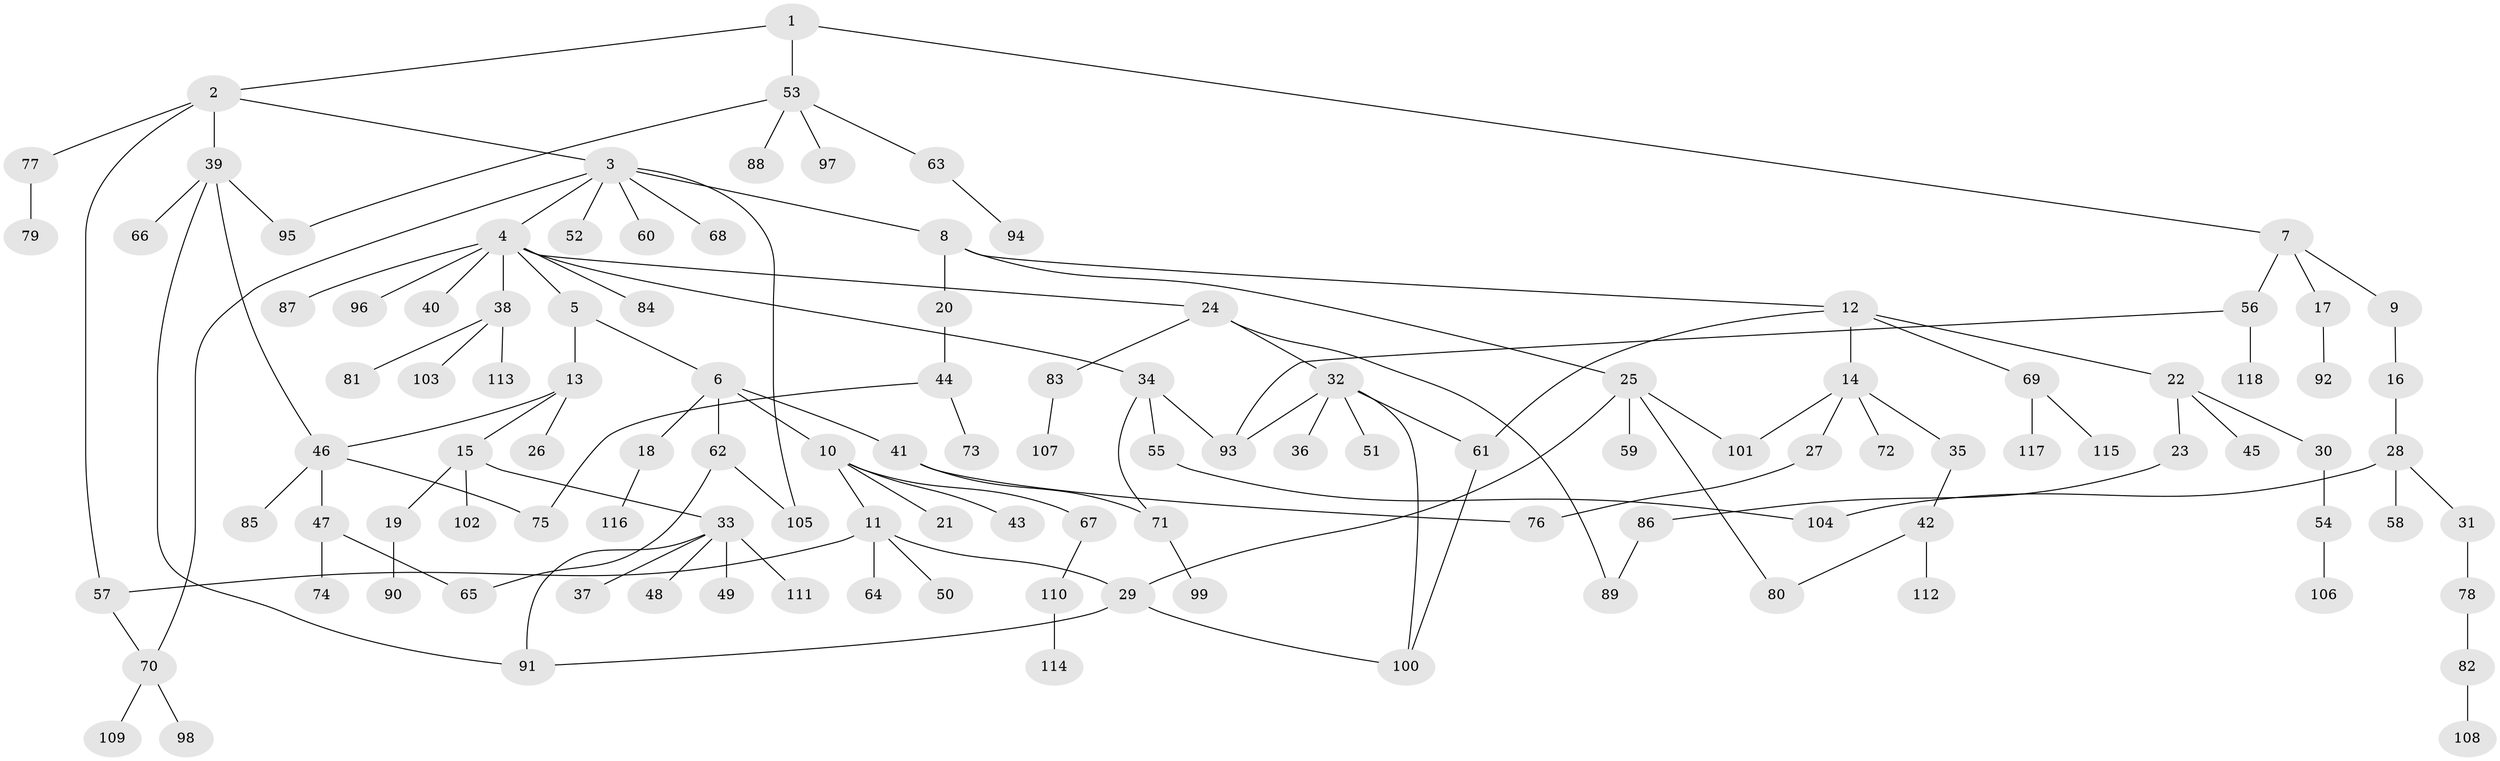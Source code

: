 // Generated by graph-tools (version 1.1) at 2025/49/03/09/25 03:49:27]
// undirected, 118 vertices, 138 edges
graph export_dot {
graph [start="1"]
  node [color=gray90,style=filled];
  1;
  2;
  3;
  4;
  5;
  6;
  7;
  8;
  9;
  10;
  11;
  12;
  13;
  14;
  15;
  16;
  17;
  18;
  19;
  20;
  21;
  22;
  23;
  24;
  25;
  26;
  27;
  28;
  29;
  30;
  31;
  32;
  33;
  34;
  35;
  36;
  37;
  38;
  39;
  40;
  41;
  42;
  43;
  44;
  45;
  46;
  47;
  48;
  49;
  50;
  51;
  52;
  53;
  54;
  55;
  56;
  57;
  58;
  59;
  60;
  61;
  62;
  63;
  64;
  65;
  66;
  67;
  68;
  69;
  70;
  71;
  72;
  73;
  74;
  75;
  76;
  77;
  78;
  79;
  80;
  81;
  82;
  83;
  84;
  85;
  86;
  87;
  88;
  89;
  90;
  91;
  92;
  93;
  94;
  95;
  96;
  97;
  98;
  99;
  100;
  101;
  102;
  103;
  104;
  105;
  106;
  107;
  108;
  109;
  110;
  111;
  112;
  113;
  114;
  115;
  116;
  117;
  118;
  1 -- 2;
  1 -- 7;
  1 -- 53;
  2 -- 3;
  2 -- 39;
  2 -- 57;
  2 -- 77;
  3 -- 4;
  3 -- 8;
  3 -- 52;
  3 -- 60;
  3 -- 68;
  3 -- 105;
  3 -- 70;
  4 -- 5;
  4 -- 24;
  4 -- 34;
  4 -- 38;
  4 -- 40;
  4 -- 84;
  4 -- 87;
  4 -- 96;
  5 -- 6;
  5 -- 13;
  6 -- 10;
  6 -- 18;
  6 -- 41;
  6 -- 62;
  7 -- 9;
  7 -- 17;
  7 -- 56;
  8 -- 12;
  8 -- 20;
  8 -- 25;
  9 -- 16;
  10 -- 11;
  10 -- 21;
  10 -- 43;
  10 -- 67;
  11 -- 29;
  11 -- 50;
  11 -- 64;
  11 -- 57;
  12 -- 14;
  12 -- 22;
  12 -- 61;
  12 -- 69;
  13 -- 15;
  13 -- 26;
  13 -- 46;
  14 -- 27;
  14 -- 35;
  14 -- 72;
  14 -- 101;
  15 -- 19;
  15 -- 33;
  15 -- 102;
  16 -- 28;
  17 -- 92;
  18 -- 116;
  19 -- 90;
  20 -- 44;
  22 -- 23;
  22 -- 30;
  22 -- 45;
  23 -- 86;
  24 -- 32;
  24 -- 83;
  24 -- 89;
  25 -- 59;
  25 -- 80;
  25 -- 101;
  25 -- 29;
  27 -- 76;
  28 -- 31;
  28 -- 58;
  28 -- 104;
  29 -- 100;
  29 -- 91;
  30 -- 54;
  31 -- 78;
  32 -- 36;
  32 -- 51;
  32 -- 61;
  32 -- 100;
  32 -- 93;
  33 -- 37;
  33 -- 48;
  33 -- 49;
  33 -- 111;
  33 -- 91;
  34 -- 55;
  34 -- 71;
  34 -- 93;
  35 -- 42;
  38 -- 81;
  38 -- 103;
  38 -- 113;
  39 -- 46;
  39 -- 66;
  39 -- 91;
  39 -- 95;
  41 -- 71;
  41 -- 76;
  42 -- 112;
  42 -- 80;
  44 -- 73;
  44 -- 75;
  46 -- 47;
  46 -- 75;
  46 -- 85;
  47 -- 65;
  47 -- 74;
  53 -- 63;
  53 -- 88;
  53 -- 95;
  53 -- 97;
  54 -- 106;
  55 -- 104;
  56 -- 93;
  56 -- 118;
  57 -- 70;
  61 -- 100;
  62 -- 65;
  62 -- 105;
  63 -- 94;
  67 -- 110;
  69 -- 115;
  69 -- 117;
  70 -- 98;
  70 -- 109;
  71 -- 99;
  77 -- 79;
  78 -- 82;
  82 -- 108;
  83 -- 107;
  86 -- 89;
  110 -- 114;
}
